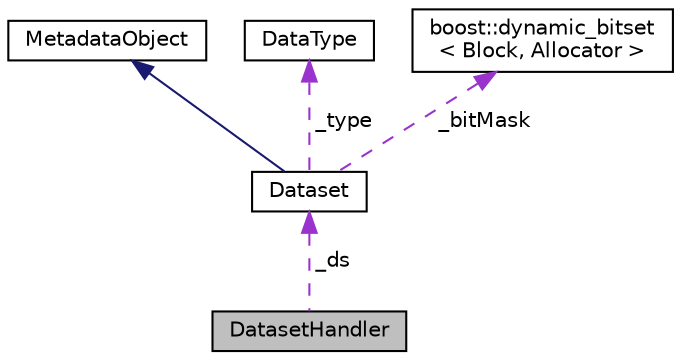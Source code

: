 digraph "DatasetHandler"
{
  edge [fontname="Helvetica",fontsize="10",labelfontname="Helvetica",labelfontsize="10"];
  node [fontname="Helvetica",fontsize="10",shape=record];
  Node2 [label="DatasetHandler",height=0.2,width=0.4,color="black", fillcolor="grey75", style="filled", fontcolor="black"];
  Node3 -> Node2 [dir="back",color="darkorchid3",fontsize="10",style="dashed",label=" _ds" ,fontname="Helvetica"];
  Node3 [label="Dataset",height=0.2,width=0.4,color="black", fillcolor="white", style="filled",URL="$structDataset.html"];
  Node4 -> Node3 [dir="back",color="midnightblue",fontsize="10",style="solid",fontname="Helvetica"];
  Node4 [label="MetadataObject",height=0.2,width=0.4,color="black", fillcolor="white", style="filled",URL="$classMetadataObject.html"];
  Node5 -> Node3 [dir="back",color="darkorchid3",fontsize="10",style="dashed",label=" _type" ,fontname="Helvetica"];
  Node5 [label="DataType",height=0.2,width=0.4,color="black", fillcolor="white", style="filled",URL="$classDataType.html"];
  Node6 -> Node3 [dir="back",color="darkorchid3",fontsize="10",style="dashed",label=" _bitMask" ,fontname="Helvetica"];
  Node6 [label="boost::dynamic_bitset\l\< Block, Allocator \>",height=0.2,width=0.4,color="black", fillcolor="white", style="filled",URL="$classboost_1_1dynamic__bitset.html"];
}
